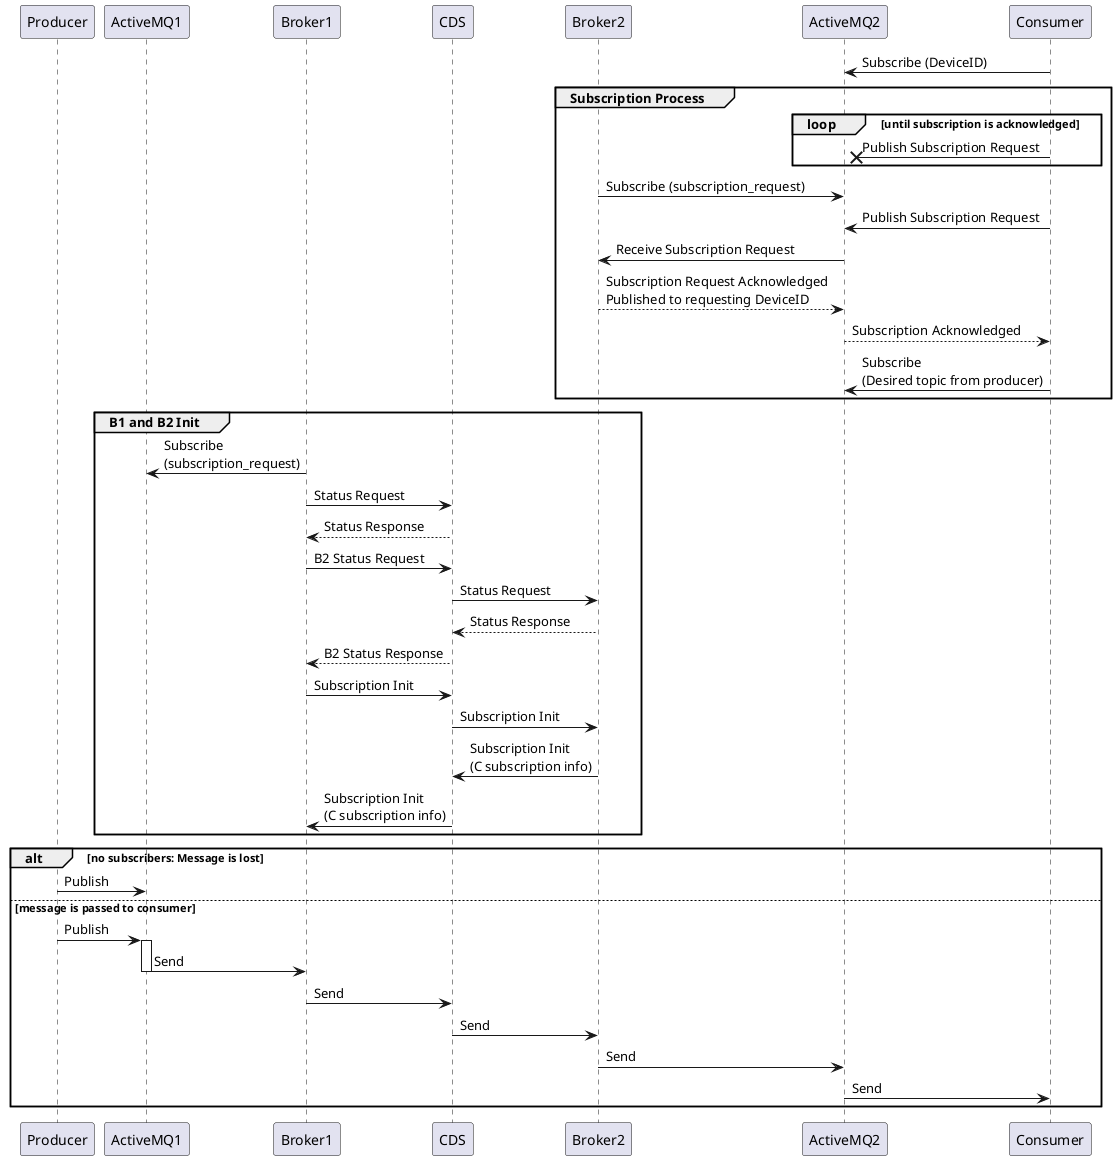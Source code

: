 @startuml
participant "Producer" as P
participant "ActiveMQ1" as A1
participant "Broker1" as B1
participant "CDS" as D
participant "Broker2" as B2
participant "ActiveMQ2" as A2
participant "Consumer" as C

C->A2: Subscribe (DeviceID)
group Subscription Process
    loop until subscription is acknowledged
        C-x A2: Publish Subscription Request
    end
    B2->A2: Subscribe (subscription_request)
    C->A2: Publish Subscription Request
    A2->B2: Receive Subscription Request
    B2-->A2: Subscription Request Acknowledged\nPublished to requesting DeviceID
    A2-->C: Subscription Acknowledged
    C->A2: Subscribe \n(Desired topic from producer)
end

group B1 and B2 Init
    B1->A1: Subscribe \n(subscription_request)
    B1->D: Status Request
    D-->B1: Status Response
    B1->D: B2 Status Request
    D->B2: Status Request
    D<--B2: Status Response
    B1<--D: B2 Status Response
    B1->D: Subscription Init
    D->B2: Subscription Init
    B2->D: Subscription Init\n(C subscription info)
    D->B1: Subscription Init\n(C subscription info)
end

' Producer sends message

alt no subscribers: Message is lost
    P->A1: Publish
else message is passed to consumer
    P->A1: Publish
    activate A1
    A1->B1: Send
    deactivate A1
    B1->D: Send
    D->B2: Send
    B2->A2: Send
    A2->C: Send
end

@enduml